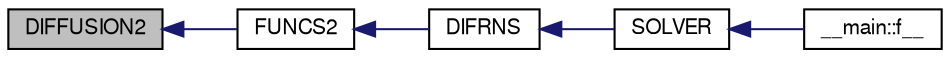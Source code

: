digraph G
{
  edge [fontname="FreeSans",fontsize="10",labelfontname="FreeSans",labelfontsize="10"];
  node [fontname="FreeSans",fontsize="10",shape=record];
  rankdir=LR;
  Node1 [label="DIFFUSION2",height=0.2,width=0.4,color="black", fillcolor="grey75", style="filled" fontcolor="black"];
  Node1 -> Node2 [dir=back,color="midnightblue",fontsize="10",style="solid",fontname="FreeSans"];
  Node2 [label="FUNCS2",height=0.2,width=0.4,color="black", fillcolor="white", style="filled",URL="$funcs2_8f.html#a90dca890552333d553e8bfbf5c9d70c1"];
  Node2 -> Node3 [dir=back,color="midnightblue",fontsize="10",style="solid",fontname="FreeSans"];
  Node3 [label="DIFRNS",height=0.2,width=0.4,color="black", fillcolor="white", style="filled",URL="$difrns_8f.html#a8d0ce59a93ccaceca1de81643d6c2579"];
  Node3 -> Node4 [dir=back,color="midnightblue",fontsize="10",style="solid",fontname="FreeSans"];
  Node4 [label="SOLVER",height=0.2,width=0.4,color="black", fillcolor="white", style="filled",URL="$solver_8f.html#a08a1c323e11794598bcdb215243a2055"];
  Node4 -> Node5 [dir=back,color="midnightblue",fontsize="10",style="solid",fontname="FreeSans"];
  Node5 [label="__main::f__",height=0.2,width=0.4,color="black", fillcolor="white", style="filled",URL="$main_8f.html#ae83ca6745076513ebf744d3378720f23"];
}
